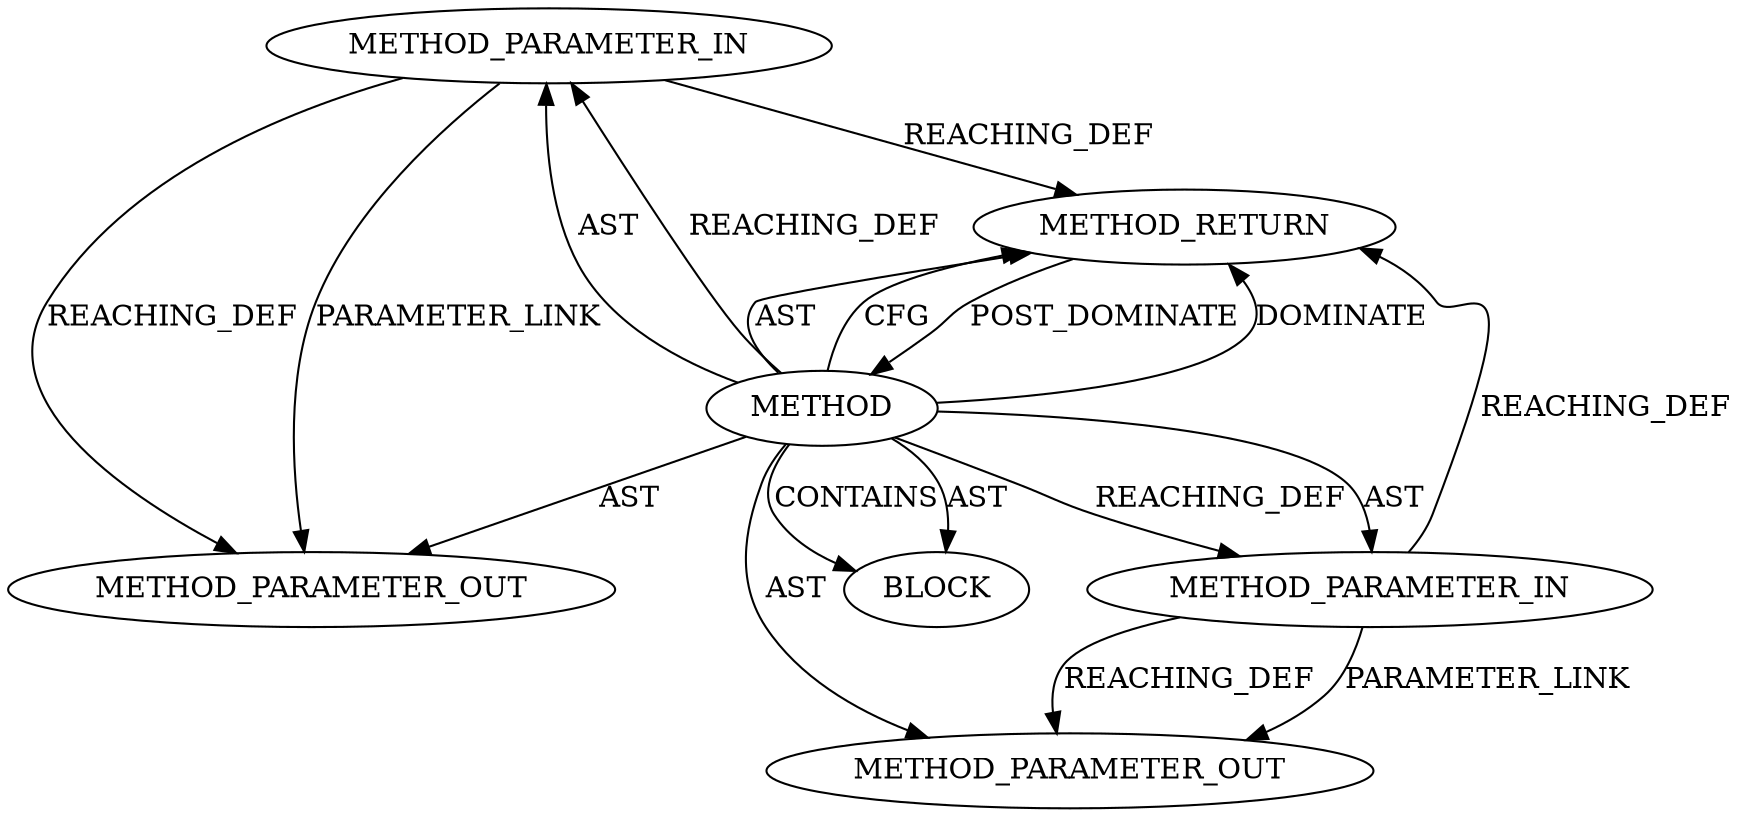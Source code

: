 digraph {
  13416 [label=METHOD_PARAMETER_OUT ORDER=2 CODE="p2" IS_VARIADIC=false TYPE_FULL_NAME="ANY" EVALUATION_STRATEGY="BY_VALUE" INDEX=2 NAME="p2"]
  12295 [label=METHOD_PARAMETER_IN ORDER=2 CODE="p2" IS_VARIADIC=false TYPE_FULL_NAME="ANY" EVALUATION_STRATEGY="BY_VALUE" INDEX=2 NAME="p2"]
  12297 [label=METHOD_RETURN ORDER=2 CODE="RET" TYPE_FULL_NAME="ANY" EVALUATION_STRATEGY="BY_VALUE"]
  12294 [label=METHOD_PARAMETER_IN ORDER=1 CODE="p1" IS_VARIADIC=false TYPE_FULL_NAME="ANY" EVALUATION_STRATEGY="BY_VALUE" INDEX=1 NAME="p1"]
  12293 [label=METHOD AST_PARENT_TYPE="NAMESPACE_BLOCK" AST_PARENT_FULL_NAME="<global>" ORDER=0 CODE="<empty>" FULL_NAME="ceph_encode_8" IS_EXTERNAL=true FILENAME="<empty>" SIGNATURE="" NAME="ceph_encode_8"]
  13415 [label=METHOD_PARAMETER_OUT ORDER=1 CODE="p1" IS_VARIADIC=false TYPE_FULL_NAME="ANY" EVALUATION_STRATEGY="BY_VALUE" INDEX=1 NAME="p1"]
  12296 [label=BLOCK ORDER=1 ARGUMENT_INDEX=1 CODE="<empty>" TYPE_FULL_NAME="ANY"]
  12293 -> 12297 [label=DOMINATE ]
  12293 -> 12297 [label=AST ]
  12293 -> 12297 [label=CFG ]
  12293 -> 13416 [label=AST ]
  12297 -> 12293 [label=POST_DOMINATE ]
  12295 -> 12297 [label=REACHING_DEF VARIABLE="p2"]
  12293 -> 12294 [label=REACHING_DEF VARIABLE=""]
  12293 -> 12294 [label=AST ]
  12294 -> 13415 [label=PARAMETER_LINK ]
  12294 -> 13415 [label=REACHING_DEF VARIABLE="p1"]
  12295 -> 13416 [label=PARAMETER_LINK ]
  12294 -> 12297 [label=REACHING_DEF VARIABLE="p1"]
  12293 -> 12295 [label=AST ]
  12293 -> 12296 [label=CONTAINS ]
  12293 -> 12296 [label=AST ]
  12295 -> 13416 [label=REACHING_DEF VARIABLE="p2"]
  12293 -> 12295 [label=REACHING_DEF VARIABLE=""]
  12293 -> 13415 [label=AST ]
}
